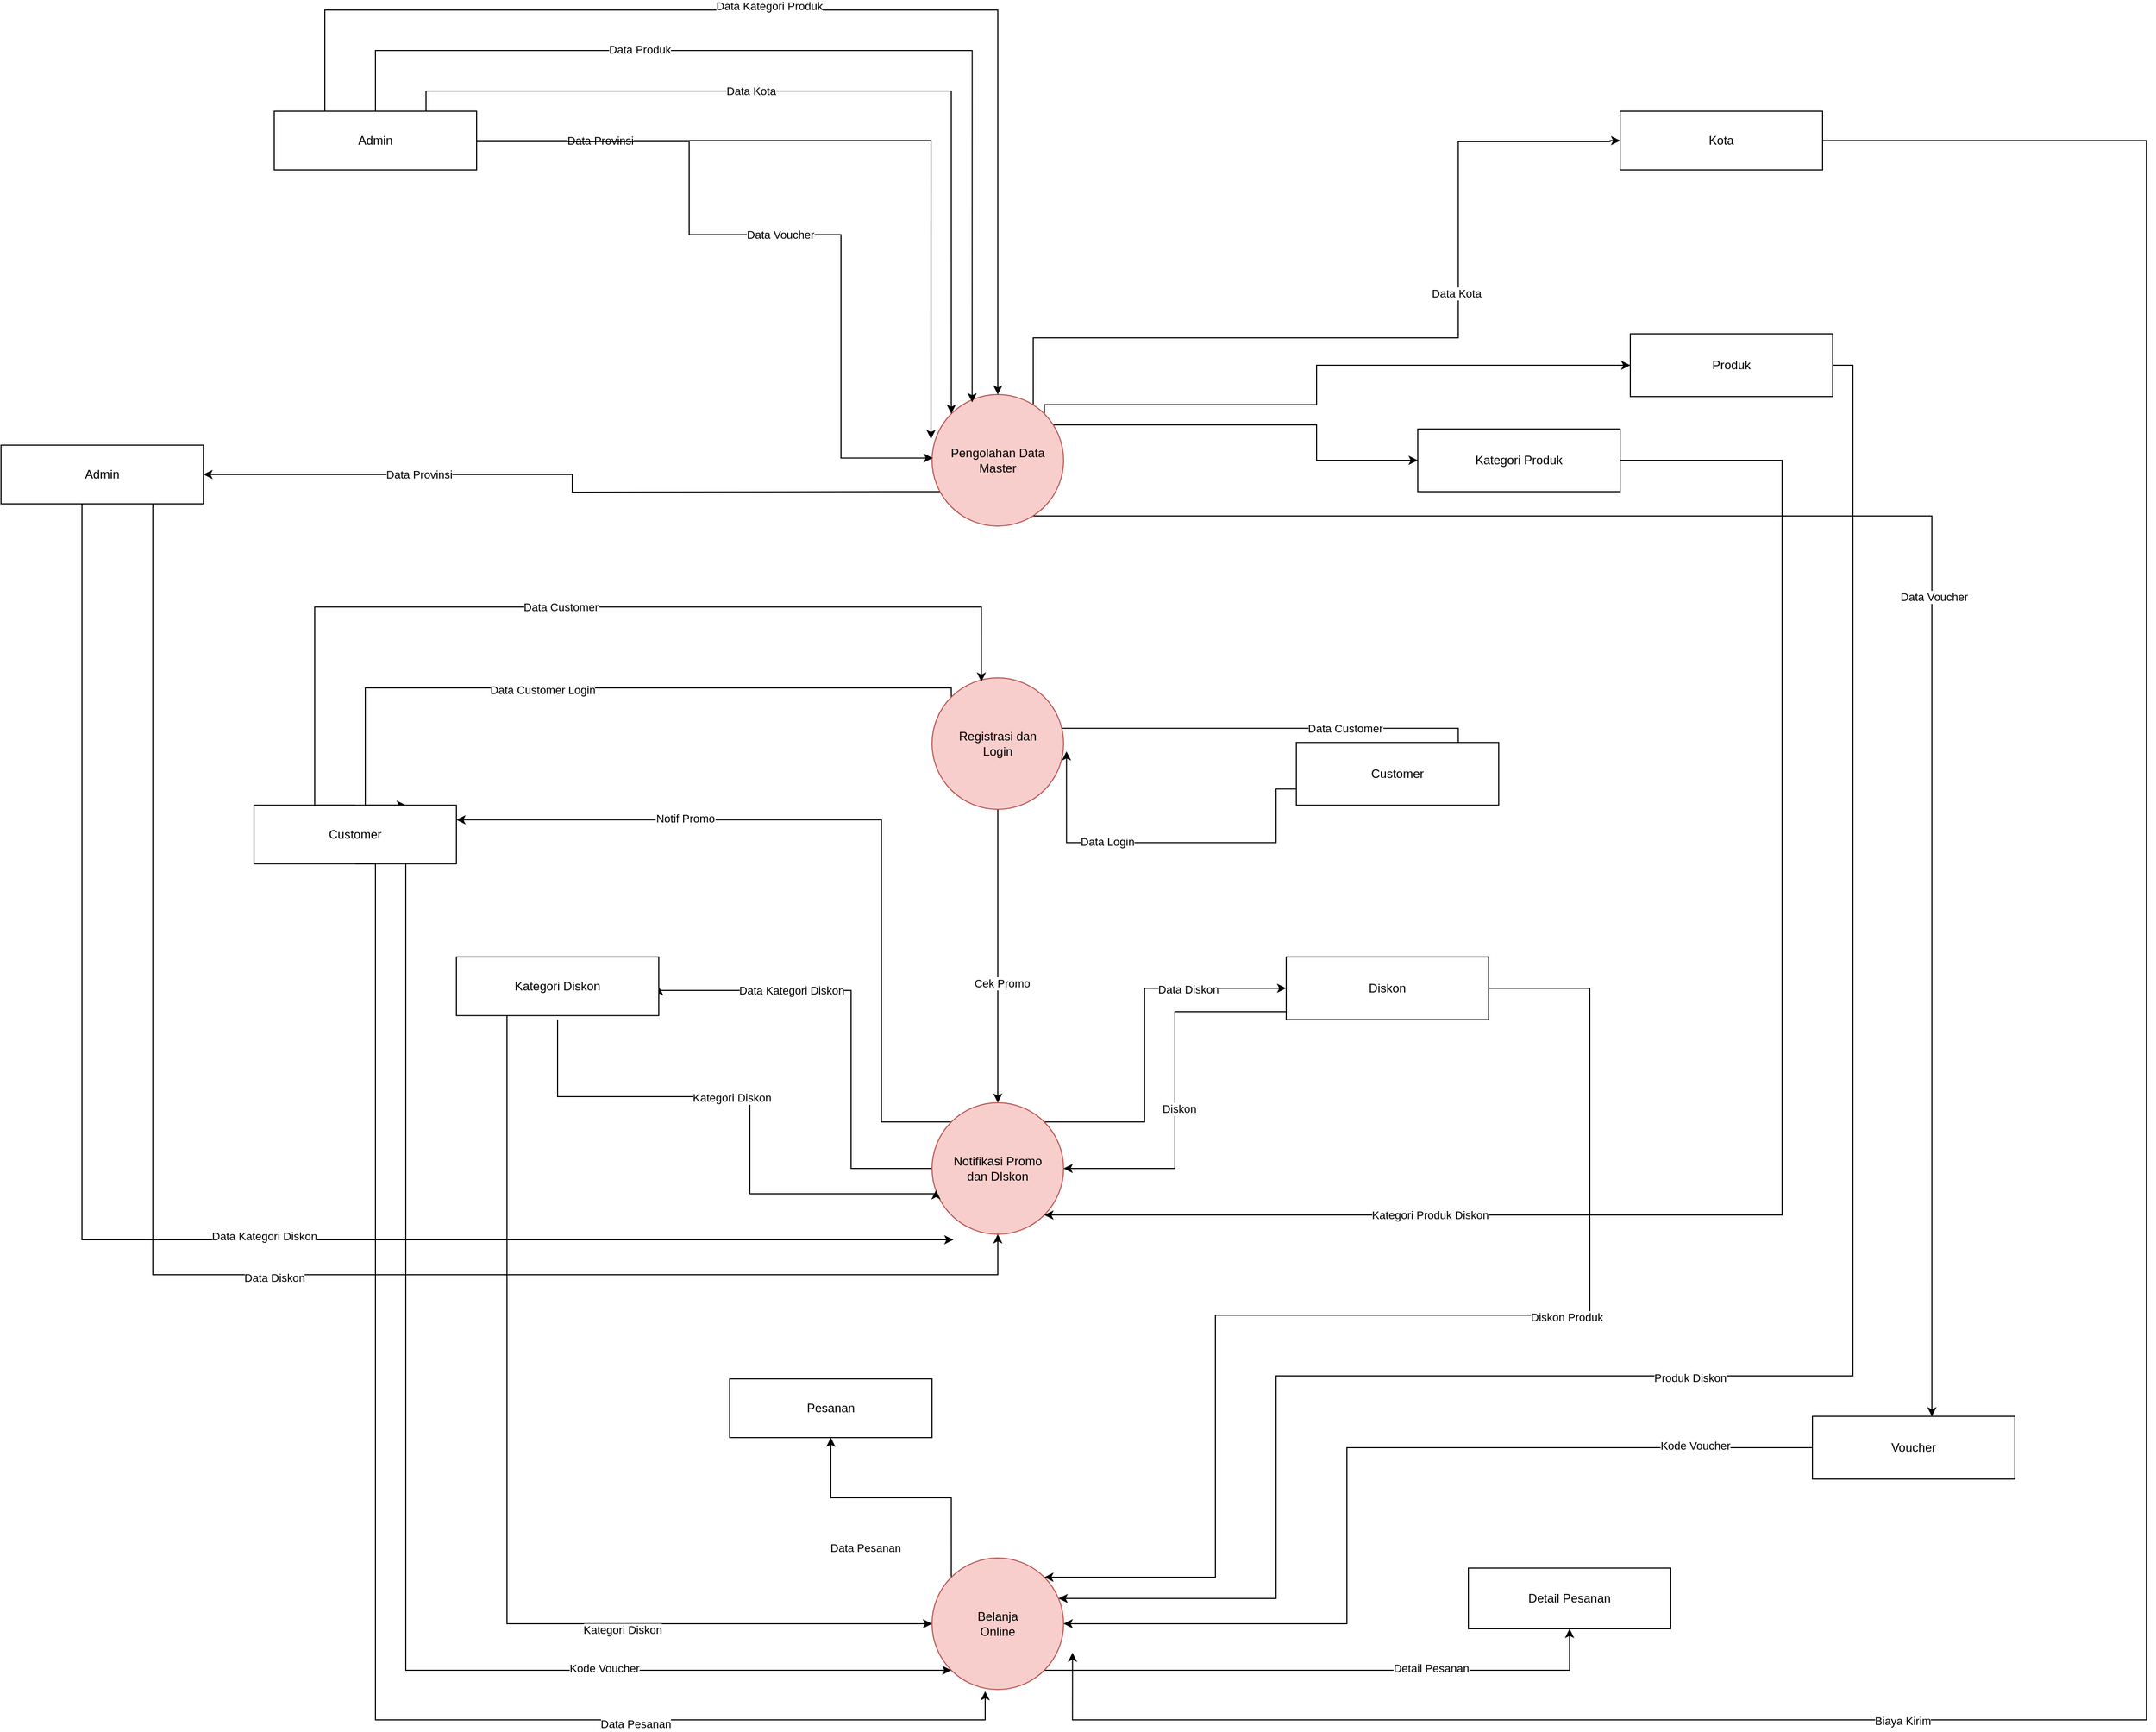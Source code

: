 <mxfile version="21.7.0" type="device">
  <diagram name="Page-1" id="rbsdpLywLu7xKvmBq2uX">
    <mxGraphModel dx="2907" dy="7462" grid="1" gridSize="10" guides="1" tooltips="1" connect="1" arrows="1" fold="1" page="1" pageScale="1" pageWidth="827" pageHeight="1169" background="none" math="0" shadow="0">
      <root>
        <mxCell id="0" />
        <mxCell id="1" parent="0" />
        <mxCell id="CLzROcofnXSxQj7mHR8A-16" style="edgeStyle=orthogonalEdgeStyle;rounded=0;orthogonalLoop=1;jettySize=auto;html=1;exitX=1;exitY=0;exitDx=0;exitDy=0;entryX=0;entryY=0.5;entryDx=0;entryDy=0;" edge="1" parent="1" source="CLzROcofnXSxQj7mHR8A-5" target="CLzROcofnXSxQj7mHR8A-12">
          <mxGeometry relative="1" as="geometry">
            <mxPoint x="1300" y="-4460.865" as="targetPoint" />
            <Array as="points">
              <mxPoint x="1241" y="-4470" />
              <mxPoint x="1510" y="-4470" />
              <mxPoint x="1510" y="-4509" />
            </Array>
          </mxGeometry>
        </mxCell>
        <mxCell id="CLzROcofnXSxQj7mHR8A-18" style="edgeStyle=orthogonalEdgeStyle;rounded=0;orthogonalLoop=1;jettySize=auto;html=1;exitX=1;exitY=0;exitDx=0;exitDy=0;" edge="1" parent="1" source="CLzROcofnXSxQj7mHR8A-5" target="CLzROcofnXSxQj7mHR8A-14">
          <mxGeometry relative="1" as="geometry">
            <Array as="points">
              <mxPoint x="1241" y="-4450" />
              <mxPoint x="1510" y="-4450" />
              <mxPoint x="1510" y="-4415" />
            </Array>
          </mxGeometry>
        </mxCell>
        <mxCell id="CLzROcofnXSxQj7mHR8A-26" style="edgeStyle=orthogonalEdgeStyle;rounded=0;orthogonalLoop=1;jettySize=auto;html=1;" edge="1" parent="1" source="CLzROcofnXSxQj7mHR8A-5">
          <mxGeometry relative="1" as="geometry">
            <mxPoint x="1200.0" y="-4415" as="sourcePoint" />
            <mxPoint x="2118.019" y="-3470" as="targetPoint" />
            <Array as="points">
              <mxPoint x="2118" y="-4360" />
            </Array>
          </mxGeometry>
        </mxCell>
        <mxCell id="CLzROcofnXSxQj7mHR8A-29" value="Data Voucher" style="edgeLabel;html=1;align=center;verticalAlign=middle;resizable=0;points=[];" vertex="1" connectable="0" parent="CLzROcofnXSxQj7mHR8A-26">
          <mxGeometry x="-0.173" relative="1" as="geometry">
            <mxPoint x="155" y="80" as="offset" />
          </mxGeometry>
        </mxCell>
        <mxCell id="CLzROcofnXSxQj7mHR8A-43" style="edgeStyle=orthogonalEdgeStyle;rounded=0;orthogonalLoop=1;jettySize=auto;html=1;entryX=0;entryY=0.5;entryDx=0;entryDy=0;" edge="1" parent="1" target="CLzROcofnXSxQj7mHR8A-10">
          <mxGeometry relative="1" as="geometry">
            <mxPoint x="1230.0" y="-4466.22" as="sourcePoint" />
            <mxPoint x="1841" y="-4720.004" as="targetPoint" />
            <Array as="points">
              <mxPoint x="1230" y="-4536" />
              <mxPoint x="1650" y="-4536" />
              <mxPoint x="1650" y="-4730" />
              <mxPoint x="1800" y="-4730" />
              <mxPoint x="1800" y="-4731" />
            </Array>
          </mxGeometry>
        </mxCell>
        <mxCell id="CLzROcofnXSxQj7mHR8A-44" value="Data Kota" style="edgeLabel;html=1;align=center;verticalAlign=middle;resizable=0;points=[];" vertex="1" connectable="0" parent="CLzROcofnXSxQj7mHR8A-43">
          <mxGeometry x="0.264" y="3" relative="1" as="geometry">
            <mxPoint x="1" as="offset" />
          </mxGeometry>
        </mxCell>
        <mxCell id="CLzROcofnXSxQj7mHR8A-56" style="edgeStyle=orthogonalEdgeStyle;rounded=0;orthogonalLoop=1;jettySize=auto;html=1;exitX=0;exitY=1;exitDx=0;exitDy=0;entryX=1;entryY=0.5;entryDx=0;entryDy=0;" edge="1" parent="1" target="CLzROcofnXSxQj7mHR8A-55">
          <mxGeometry relative="1" as="geometry">
            <mxPoint x="1139.038" y="-4384.038" as="sourcePoint" />
            <mxPoint x="660.0" y="-4416" as="targetPoint" />
          </mxGeometry>
        </mxCell>
        <mxCell id="CLzROcofnXSxQj7mHR8A-57" value="Data Provinsi" style="edgeLabel;html=1;align=center;verticalAlign=middle;resizable=0;points=[];" vertex="1" connectable="0" parent="CLzROcofnXSxQj7mHR8A-56">
          <mxGeometry x="0.433" y="6" relative="1" as="geometry">
            <mxPoint x="1" y="-6" as="offset" />
          </mxGeometry>
        </mxCell>
        <mxCell id="CLzROcofnXSxQj7mHR8A-5" value="Pengolahan Data Master" style="ellipse;whiteSpace=wrap;html=1;aspect=fixed;fillColor=#f8cecc;strokeColor=#b85450;" vertex="1" parent="1">
          <mxGeometry x="1130" y="-4480" width="130" height="130" as="geometry" />
        </mxCell>
        <mxCell id="CLzROcofnXSxQj7mHR8A-36" style="edgeStyle=orthogonalEdgeStyle;rounded=0;orthogonalLoop=1;jettySize=auto;html=1;entryX=0;entryY=0.5;entryDx=0;entryDy=0;" edge="1" parent="1" source="CLzROcofnXSxQj7mHR8A-7" target="CLzROcofnXSxQj7mHR8A-33">
          <mxGeometry relative="1" as="geometry">
            <mxPoint x="1480" y="-4130.14" as="targetPoint" />
            <Array as="points">
              <mxPoint x="1195" y="-4150.14" />
              <mxPoint x="1650" y="-4150.14" />
              <mxPoint x="1650" y="-4105.14" />
            </Array>
          </mxGeometry>
        </mxCell>
        <mxCell id="CLzROcofnXSxQj7mHR8A-37" value="Data Customer" style="edgeLabel;html=1;align=center;verticalAlign=middle;resizable=0;points=[];" vertex="1" connectable="0" parent="CLzROcofnXSxQj7mHR8A-36">
          <mxGeometry x="-0.063" relative="1" as="geometry">
            <mxPoint as="offset" />
          </mxGeometry>
        </mxCell>
        <mxCell id="CLzROcofnXSxQj7mHR8A-60" style="edgeStyle=orthogonalEdgeStyle;rounded=0;orthogonalLoop=1;jettySize=auto;html=1;exitX=0;exitY=0;exitDx=0;exitDy=0;entryX=0.75;entryY=0;entryDx=0;entryDy=0;" edge="1" parent="1" source="CLzROcofnXSxQj7mHR8A-7" target="CLzROcofnXSxQj7mHR8A-31">
          <mxGeometry relative="1" as="geometry">
            <Array as="points">
              <mxPoint x="1149" y="-4190" />
              <mxPoint x="570" y="-4190" />
            </Array>
          </mxGeometry>
        </mxCell>
        <mxCell id="CLzROcofnXSxQj7mHR8A-61" value="Data Customer Login" style="edgeLabel;html=1;align=center;verticalAlign=middle;resizable=0;points=[];" vertex="1" connectable="0" parent="CLzROcofnXSxQj7mHR8A-60">
          <mxGeometry x="0.111" y="2" relative="1" as="geometry">
            <mxPoint as="offset" />
          </mxGeometry>
        </mxCell>
        <mxCell id="CLzROcofnXSxQj7mHR8A-89" style="edgeStyle=orthogonalEdgeStyle;rounded=0;orthogonalLoop=1;jettySize=auto;html=1;entryX=0.5;entryY=0;entryDx=0;entryDy=0;" edge="1" parent="1" source="CLzROcofnXSxQj7mHR8A-7" target="CLzROcofnXSxQj7mHR8A-8">
          <mxGeometry relative="1" as="geometry" />
        </mxCell>
        <mxCell id="CLzROcofnXSxQj7mHR8A-90" value="Cek Promo" style="edgeLabel;html=1;align=center;verticalAlign=middle;resizable=0;points=[];" vertex="1" connectable="0" parent="CLzROcofnXSxQj7mHR8A-89">
          <mxGeometry x="0.183" y="4" relative="1" as="geometry">
            <mxPoint as="offset" />
          </mxGeometry>
        </mxCell>
        <mxCell id="CLzROcofnXSxQj7mHR8A-7" value="Registrasi dan&lt;br&gt;Login" style="ellipse;whiteSpace=wrap;html=1;aspect=fixed;fillColor=#f8cecc;strokeColor=#b85450;" vertex="1" parent="1">
          <mxGeometry x="1130" y="-4200" width="130" height="130" as="geometry" />
        </mxCell>
        <mxCell id="CLzROcofnXSxQj7mHR8A-63" style="edgeStyle=orthogonalEdgeStyle;rounded=0;orthogonalLoop=1;jettySize=auto;html=1;exitX=0;exitY=0;exitDx=0;exitDy=0;entryX=1;entryY=0.25;entryDx=0;entryDy=0;" edge="1" parent="1" source="CLzROcofnXSxQj7mHR8A-8" target="CLzROcofnXSxQj7mHR8A-31">
          <mxGeometry relative="1" as="geometry">
            <Array as="points">
              <mxPoint x="1080" y="-3761" />
              <mxPoint x="1080" y="-4060" />
            </Array>
          </mxGeometry>
        </mxCell>
        <mxCell id="CLzROcofnXSxQj7mHR8A-64" value="Notif Promo" style="edgeLabel;html=1;align=center;verticalAlign=middle;resizable=0;points=[];" vertex="1" connectable="0" parent="CLzROcofnXSxQj7mHR8A-63">
          <mxGeometry x="0.426" y="-2" relative="1" as="geometry">
            <mxPoint as="offset" />
          </mxGeometry>
        </mxCell>
        <mxCell id="CLzROcofnXSxQj7mHR8A-65" style="edgeStyle=orthogonalEdgeStyle;rounded=0;orthogonalLoop=1;jettySize=auto;html=1;exitX=0;exitY=0.5;exitDx=0;exitDy=0;entryX=1;entryY=0.5;entryDx=0;entryDy=0;" edge="1" parent="1" source="CLzROcofnXSxQj7mHR8A-8" target="CLzROcofnXSxQj7mHR8A-32">
          <mxGeometry relative="1" as="geometry">
            <Array as="points">
              <mxPoint x="1050" y="-3715" />
              <mxPoint x="1050" y="-3891" />
            </Array>
          </mxGeometry>
        </mxCell>
        <mxCell id="CLzROcofnXSxQj7mHR8A-66" value="Data Kategori Diskon" style="edgeLabel;html=1;align=center;verticalAlign=middle;resizable=0;points=[];" vertex="1" connectable="0" parent="CLzROcofnXSxQj7mHR8A-65">
          <mxGeometry x="0.7" relative="1" as="geometry">
            <mxPoint x="67" as="offset" />
          </mxGeometry>
        </mxCell>
        <mxCell id="CLzROcofnXSxQj7mHR8A-87" style="edgeStyle=orthogonalEdgeStyle;rounded=0;orthogonalLoop=1;jettySize=auto;html=1;exitX=1;exitY=0;exitDx=0;exitDy=0;entryX=0;entryY=0.5;entryDx=0;entryDy=0;" edge="1" parent="1" source="CLzROcofnXSxQj7mHR8A-8" target="CLzROcofnXSxQj7mHR8A-34">
          <mxGeometry relative="1" as="geometry">
            <Array as="points">
              <mxPoint x="1340" y="-3761" />
              <mxPoint x="1340" y="-3893" />
            </Array>
          </mxGeometry>
        </mxCell>
        <mxCell id="CLzROcofnXSxQj7mHR8A-88" value="Data Diskon" style="edgeLabel;html=1;align=center;verticalAlign=middle;resizable=0;points=[];" vertex="1" connectable="0" parent="CLzROcofnXSxQj7mHR8A-87">
          <mxGeometry x="0.477" y="-1" relative="1" as="geometry">
            <mxPoint as="offset" />
          </mxGeometry>
        </mxCell>
        <mxCell id="CLzROcofnXSxQj7mHR8A-8" value="Notifikasi Promo&lt;br&gt;dan DIskon" style="ellipse;whiteSpace=wrap;html=1;aspect=fixed;fillColor=#f8cecc;strokeColor=#b85450;" vertex="1" parent="1">
          <mxGeometry x="1130" y="-3780" width="130" height="130" as="geometry" />
        </mxCell>
        <mxCell id="CLzROcofnXSxQj7mHR8A-92" style="edgeStyle=orthogonalEdgeStyle;rounded=0;orthogonalLoop=1;jettySize=auto;html=1;exitX=0;exitY=0;exitDx=0;exitDy=0;" edge="1" parent="1" source="CLzROcofnXSxQj7mHR8A-9" target="CLzROcofnXSxQj7mHR8A-91">
          <mxGeometry relative="1" as="geometry" />
        </mxCell>
        <mxCell id="CLzROcofnXSxQj7mHR8A-94" value="Data Pesanan" style="edgeLabel;html=1;align=center;verticalAlign=middle;resizable=0;points=[];" vertex="1" connectable="0" parent="CLzROcofnXSxQj7mHR8A-92">
          <mxGeometry x="0.51" y="3" relative="1" as="geometry">
            <mxPoint x="30" y="46" as="offset" />
          </mxGeometry>
        </mxCell>
        <mxCell id="CLzROcofnXSxQj7mHR8A-95" style="edgeStyle=orthogonalEdgeStyle;rounded=0;orthogonalLoop=1;jettySize=auto;html=1;exitX=1;exitY=1;exitDx=0;exitDy=0;entryX=0.5;entryY=1;entryDx=0;entryDy=0;" edge="1" parent="1" source="CLzROcofnXSxQj7mHR8A-9" target="CLzROcofnXSxQj7mHR8A-35">
          <mxGeometry relative="1" as="geometry" />
        </mxCell>
        <mxCell id="CLzROcofnXSxQj7mHR8A-96" value="Detail Pesanan" style="edgeLabel;html=1;align=center;verticalAlign=middle;resizable=0;points=[];" vertex="1" connectable="0" parent="CLzROcofnXSxQj7mHR8A-95">
          <mxGeometry x="0.363" y="2" relative="1" as="geometry">
            <mxPoint as="offset" />
          </mxGeometry>
        </mxCell>
        <mxCell id="CLzROcofnXSxQj7mHR8A-9" value="Belanja&lt;br&gt;Online" style="ellipse;whiteSpace=wrap;html=1;aspect=fixed;fillColor=#f8cecc;strokeColor=#b85450;" vertex="1" parent="1">
          <mxGeometry x="1130" y="-3330" width="130" height="130" as="geometry" />
        </mxCell>
        <mxCell id="CLzROcofnXSxQj7mHR8A-74" style="edgeStyle=orthogonalEdgeStyle;rounded=0;orthogonalLoop=1;jettySize=auto;html=1;entryX=1.068;entryY=0.72;entryDx=0;entryDy=0;entryPerimeter=0;" edge="1" parent="1" source="CLzROcofnXSxQj7mHR8A-10" target="CLzROcofnXSxQj7mHR8A-9">
          <mxGeometry relative="1" as="geometry">
            <Array as="points">
              <mxPoint x="2330" y="-4731" />
              <mxPoint x="2330" y="-3170" />
              <mxPoint x="1269" y="-3170" />
            </Array>
          </mxGeometry>
        </mxCell>
        <mxCell id="CLzROcofnXSxQj7mHR8A-75" value="Biaya Kirim" style="edgeLabel;html=1;align=center;verticalAlign=middle;resizable=0;points=[];" vertex="1" connectable="0" parent="CLzROcofnXSxQj7mHR8A-74">
          <mxGeometry x="0.41" y="1" relative="1" as="geometry">
            <mxPoint x="-1" as="offset" />
          </mxGeometry>
        </mxCell>
        <mxCell id="CLzROcofnXSxQj7mHR8A-10" value="Kota" style="rounded=0;whiteSpace=wrap;html=1;" vertex="1" parent="1">
          <mxGeometry x="1810" y="-4760" width="200" height="58" as="geometry" />
        </mxCell>
        <mxCell id="CLzROcofnXSxQj7mHR8A-78" style="edgeStyle=orthogonalEdgeStyle;rounded=0;orthogonalLoop=1;jettySize=auto;html=1;" edge="1" parent="1" source="CLzROcofnXSxQj7mHR8A-12" target="CLzROcofnXSxQj7mHR8A-9">
          <mxGeometry relative="1" as="geometry">
            <Array as="points">
              <mxPoint x="2040" y="-4509" />
              <mxPoint x="2040" y="-3510" />
              <mxPoint x="1470" y="-3510" />
              <mxPoint x="1470" y="-3290" />
            </Array>
          </mxGeometry>
        </mxCell>
        <mxCell id="CLzROcofnXSxQj7mHR8A-79" value="Produk Diskon" style="edgeLabel;html=1;align=center;verticalAlign=middle;resizable=0;points=[];" vertex="1" connectable="0" parent="CLzROcofnXSxQj7mHR8A-78">
          <mxGeometry x="0.167" y="2" relative="1" as="geometry">
            <mxPoint x="1" as="offset" />
          </mxGeometry>
        </mxCell>
        <mxCell id="CLzROcofnXSxQj7mHR8A-12" value="Produk" style="rounded=0;whiteSpace=wrap;html=1;" vertex="1" parent="1">
          <mxGeometry x="1820" y="-4540" width="200" height="62" as="geometry" />
        </mxCell>
        <mxCell id="CLzROcofnXSxQj7mHR8A-85" style="edgeStyle=orthogonalEdgeStyle;rounded=0;orthogonalLoop=1;jettySize=auto;html=1;entryX=1;entryY=1;entryDx=0;entryDy=0;" edge="1" parent="1" source="CLzROcofnXSxQj7mHR8A-14" target="CLzROcofnXSxQj7mHR8A-8">
          <mxGeometry relative="1" as="geometry">
            <Array as="points">
              <mxPoint x="1970" y="-4415" />
              <mxPoint x="1970" y="-3669" />
            </Array>
          </mxGeometry>
        </mxCell>
        <mxCell id="CLzROcofnXSxQj7mHR8A-86" value="Kategori Produk Diskon" style="edgeLabel;html=1;align=center;verticalAlign=middle;resizable=0;points=[];" vertex="1" connectable="0" parent="CLzROcofnXSxQj7mHR8A-85">
          <mxGeometry x="0.534" relative="1" as="geometry">
            <mxPoint as="offset" />
          </mxGeometry>
        </mxCell>
        <mxCell id="CLzROcofnXSxQj7mHR8A-14" value="Kategori Produk" style="rounded=0;whiteSpace=wrap;html=1;" vertex="1" parent="1">
          <mxGeometry x="1610" y="-4446" width="200" height="62" as="geometry" />
        </mxCell>
        <mxCell id="CLzROcofnXSxQj7mHR8A-76" style="edgeStyle=orthogonalEdgeStyle;rounded=0;orthogonalLoop=1;jettySize=auto;html=1;entryX=1;entryY=0.5;entryDx=0;entryDy=0;" edge="1" parent="1" source="CLzROcofnXSxQj7mHR8A-25" target="CLzROcofnXSxQj7mHR8A-9">
          <mxGeometry relative="1" as="geometry">
            <Array as="points">
              <mxPoint x="1540" y="-3439" />
              <mxPoint x="1540" y="-3265" />
            </Array>
          </mxGeometry>
        </mxCell>
        <mxCell id="CLzROcofnXSxQj7mHR8A-77" value="Kode Voucher" style="edgeLabel;html=1;align=center;verticalAlign=middle;resizable=0;points=[];" vertex="1" connectable="0" parent="CLzROcofnXSxQj7mHR8A-76">
          <mxGeometry x="-0.746" y="-2" relative="1" as="geometry">
            <mxPoint as="offset" />
          </mxGeometry>
        </mxCell>
        <mxCell id="CLzROcofnXSxQj7mHR8A-25" value="Voucher" style="rounded=0;whiteSpace=wrap;html=1;" vertex="1" parent="1">
          <mxGeometry x="2000" y="-3470" width="200" height="62" as="geometry" />
        </mxCell>
        <mxCell id="CLzROcofnXSxQj7mHR8A-45" style="edgeStyle=orthogonalEdgeStyle;rounded=0;orthogonalLoop=1;jettySize=auto;html=1;exitX=0.25;exitY=0;exitDx=0;exitDy=0;" edge="1" parent="1" source="CLzROcofnXSxQj7mHR8A-30" target="CLzROcofnXSxQj7mHR8A-5">
          <mxGeometry relative="1" as="geometry">
            <Array as="points">
              <mxPoint x="530" y="-4860" />
              <mxPoint x="1195" y="-4860" />
            </Array>
          </mxGeometry>
        </mxCell>
        <mxCell id="CLzROcofnXSxQj7mHR8A-46" value="Data Kategori Produk" style="edgeLabel;html=1;align=center;verticalAlign=middle;resizable=0;points=[];" vertex="1" connectable="0" parent="CLzROcofnXSxQj7mHR8A-45">
          <mxGeometry x="-0.059" y="4" relative="1" as="geometry">
            <mxPoint as="offset" />
          </mxGeometry>
        </mxCell>
        <mxCell id="CLzROcofnXSxQj7mHR8A-47" style="edgeStyle=orthogonalEdgeStyle;rounded=0;orthogonalLoop=1;jettySize=auto;html=1;exitX=0.5;exitY=0;exitDx=0;exitDy=0;entryX=0.305;entryY=0.059;entryDx=0;entryDy=0;entryPerimeter=0;" edge="1" parent="1" source="CLzROcofnXSxQj7mHR8A-30" target="CLzROcofnXSxQj7mHR8A-5">
          <mxGeometry relative="1" as="geometry">
            <Array as="points">
              <mxPoint x="580" y="-4820" />
              <mxPoint x="1170" y="-4820" />
            </Array>
          </mxGeometry>
        </mxCell>
        <mxCell id="CLzROcofnXSxQj7mHR8A-48" value="Data Produk" style="edgeLabel;html=1;align=center;verticalAlign=middle;resizable=0;points=[];" vertex="1" connectable="0" parent="CLzROcofnXSxQj7mHR8A-47">
          <mxGeometry x="-0.356" y="1" relative="1" as="geometry">
            <mxPoint as="offset" />
          </mxGeometry>
        </mxCell>
        <mxCell id="CLzROcofnXSxQj7mHR8A-49" style="edgeStyle=orthogonalEdgeStyle;rounded=0;orthogonalLoop=1;jettySize=auto;html=1;exitX=0.75;exitY=0;exitDx=0;exitDy=0;entryX=0;entryY=0;entryDx=0;entryDy=0;" edge="1" parent="1" source="CLzROcofnXSxQj7mHR8A-30" target="CLzROcofnXSxQj7mHR8A-5">
          <mxGeometry relative="1" as="geometry" />
        </mxCell>
        <mxCell id="CLzROcofnXSxQj7mHR8A-50" value="Data Kota" style="edgeLabel;html=1;align=center;verticalAlign=middle;resizable=0;points=[];" vertex="1" connectable="0" parent="CLzROcofnXSxQj7mHR8A-49">
          <mxGeometry x="-0.206" relative="1" as="geometry">
            <mxPoint as="offset" />
          </mxGeometry>
        </mxCell>
        <mxCell id="CLzROcofnXSxQj7mHR8A-51" style="edgeStyle=orthogonalEdgeStyle;rounded=0;orthogonalLoop=1;jettySize=auto;html=1;exitX=1;exitY=0.5;exitDx=0;exitDy=0;entryX=-0.008;entryY=0.338;entryDx=0;entryDy=0;entryPerimeter=0;" edge="1" parent="1" source="CLzROcofnXSxQj7mHR8A-30" target="CLzROcofnXSxQj7mHR8A-5">
          <mxGeometry relative="1" as="geometry">
            <Array as="points">
              <mxPoint x="1129" y="-4731" />
            </Array>
          </mxGeometry>
        </mxCell>
        <mxCell id="CLzROcofnXSxQj7mHR8A-52" value="Data Provinsi" style="edgeLabel;html=1;align=center;verticalAlign=middle;resizable=0;points=[];" vertex="1" connectable="0" parent="CLzROcofnXSxQj7mHR8A-51">
          <mxGeometry x="-0.672" relative="1" as="geometry">
            <mxPoint as="offset" />
          </mxGeometry>
        </mxCell>
        <mxCell id="CLzROcofnXSxQj7mHR8A-53" style="edgeStyle=orthogonalEdgeStyle;rounded=0;orthogonalLoop=1;jettySize=auto;html=1;exitX=1;exitY=1;exitDx=0;exitDy=0;entryX=0.006;entryY=0.698;entryDx=0;entryDy=0;entryPerimeter=0;" edge="1" parent="1">
          <mxGeometry relative="1" as="geometry">
            <mxPoint x="680.0" y="-4730" as="sourcePoint" />
            <mxPoint x="1130.78" y="-4417.26" as="targetPoint" />
            <Array as="points">
              <mxPoint x="890" y="-4730" />
              <mxPoint x="890" y="-4638" />
              <mxPoint x="1040" y="-4638" />
              <mxPoint x="1040" y="-4417" />
            </Array>
          </mxGeometry>
        </mxCell>
        <mxCell id="CLzROcofnXSxQj7mHR8A-54" value="Data Voucher" style="edgeLabel;html=1;align=center;verticalAlign=middle;resizable=0;points=[];" vertex="1" connectable="0" parent="CLzROcofnXSxQj7mHR8A-53">
          <mxGeometry x="-0.005" y="-4" relative="1" as="geometry">
            <mxPoint x="12" y="-4" as="offset" />
          </mxGeometry>
        </mxCell>
        <mxCell id="CLzROcofnXSxQj7mHR8A-30" value="Admin" style="rounded=0;whiteSpace=wrap;html=1;" vertex="1" parent="1">
          <mxGeometry x="480" y="-4760" width="200" height="58" as="geometry" />
        </mxCell>
        <mxCell id="CLzROcofnXSxQj7mHR8A-58" style="edgeStyle=orthogonalEdgeStyle;rounded=0;orthogonalLoop=1;jettySize=auto;html=1;exitX=0.5;exitY=0;exitDx=0;exitDy=0;entryX=0.375;entryY=0.029;entryDx=0;entryDy=0;entryPerimeter=0;" edge="1" parent="1" source="CLzROcofnXSxQj7mHR8A-31" target="CLzROcofnXSxQj7mHR8A-7">
          <mxGeometry relative="1" as="geometry">
            <Array as="points">
              <mxPoint x="520" y="-4270" />
              <mxPoint x="1179" y="-4270" />
            </Array>
          </mxGeometry>
        </mxCell>
        <mxCell id="CLzROcofnXSxQj7mHR8A-59" value="Data Customer" style="edgeLabel;html=1;align=center;verticalAlign=middle;resizable=0;points=[];" vertex="1" connectable="0" parent="CLzROcofnXSxQj7mHR8A-58">
          <mxGeometry x="-0.012" relative="1" as="geometry">
            <mxPoint as="offset" />
          </mxGeometry>
        </mxCell>
        <mxCell id="CLzROcofnXSxQj7mHR8A-100" style="edgeStyle=orthogonalEdgeStyle;rounded=0;orthogonalLoop=1;jettySize=auto;html=1;exitX=0.75;exitY=1;exitDx=0;exitDy=0;entryX=0;entryY=1;entryDx=0;entryDy=0;" edge="1" parent="1" source="CLzROcofnXSxQj7mHR8A-31" target="CLzROcofnXSxQj7mHR8A-9">
          <mxGeometry relative="1" as="geometry">
            <Array as="points">
              <mxPoint x="610" y="-3219" />
            </Array>
          </mxGeometry>
        </mxCell>
        <mxCell id="CLzROcofnXSxQj7mHR8A-101" value="Kode Voucher" style="edgeLabel;html=1;align=center;verticalAlign=middle;resizable=0;points=[];" vertex="1" connectable="0" parent="CLzROcofnXSxQj7mHR8A-100">
          <mxGeometry x="0.487" y="2" relative="1" as="geometry">
            <mxPoint x="-1" as="offset" />
          </mxGeometry>
        </mxCell>
        <mxCell id="CLzROcofnXSxQj7mHR8A-102" style="edgeStyle=orthogonalEdgeStyle;rounded=0;orthogonalLoop=1;jettySize=auto;html=1;exitX=0.5;exitY=1;exitDx=0;exitDy=0;entryX=0.404;entryY=1.013;entryDx=0;entryDy=0;entryPerimeter=0;" edge="1" parent="1" source="CLzROcofnXSxQj7mHR8A-31" target="CLzROcofnXSxQj7mHR8A-9">
          <mxGeometry relative="1" as="geometry">
            <Array as="points">
              <mxPoint x="580" y="-4016" />
              <mxPoint x="580" y="-3170" />
              <mxPoint x="1183" y="-3170" />
            </Array>
          </mxGeometry>
        </mxCell>
        <mxCell id="CLzROcofnXSxQj7mHR8A-103" value="Data Pesanan" style="edgeLabel;html=1;align=center;verticalAlign=middle;resizable=0;points=[];" vertex="1" connectable="0" parent="CLzROcofnXSxQj7mHR8A-102">
          <mxGeometry x="0.5" y="-4" relative="1" as="geometry">
            <mxPoint as="offset" />
          </mxGeometry>
        </mxCell>
        <mxCell id="CLzROcofnXSxQj7mHR8A-31" value="Customer" style="rounded=0;whiteSpace=wrap;html=1;" vertex="1" parent="1">
          <mxGeometry x="460" y="-4074.14" width="200" height="58" as="geometry" />
        </mxCell>
        <mxCell id="CLzROcofnXSxQj7mHR8A-67" style="edgeStyle=orthogonalEdgeStyle;rounded=0;orthogonalLoop=1;jettySize=auto;html=1;entryX=0.03;entryY=0.665;entryDx=0;entryDy=0;entryPerimeter=0;" edge="1" parent="1" target="CLzROcofnXSxQj7mHR8A-8">
          <mxGeometry relative="1" as="geometry">
            <mxPoint x="760" y="-3862.14" as="sourcePoint" />
            <mxPoint x="1089.038" y="-3665.038" as="targetPoint" />
            <Array as="points">
              <mxPoint x="760" y="-3786" />
              <mxPoint x="950" y="-3786" />
              <mxPoint x="950" y="-3690" />
              <mxPoint x="1134" y="-3690" />
            </Array>
          </mxGeometry>
        </mxCell>
        <mxCell id="CLzROcofnXSxQj7mHR8A-97" value="Kategori Diskon" style="edgeLabel;html=1;align=center;verticalAlign=middle;resizable=0;points=[];" vertex="1" connectable="0" parent="CLzROcofnXSxQj7mHR8A-67">
          <mxGeometry x="-0.097" y="-1" relative="1" as="geometry">
            <mxPoint as="offset" />
          </mxGeometry>
        </mxCell>
        <mxCell id="CLzROcofnXSxQj7mHR8A-98" style="edgeStyle=orthogonalEdgeStyle;rounded=0;orthogonalLoop=1;jettySize=auto;html=1;exitX=0.25;exitY=1;exitDx=0;exitDy=0;entryX=0;entryY=0.5;entryDx=0;entryDy=0;" edge="1" parent="1" source="CLzROcofnXSxQj7mHR8A-32" target="CLzROcofnXSxQj7mHR8A-9">
          <mxGeometry relative="1" as="geometry" />
        </mxCell>
        <mxCell id="CLzROcofnXSxQj7mHR8A-99" value="Kategori Diskon" style="edgeLabel;html=1;align=center;verticalAlign=middle;resizable=0;points=[];" vertex="1" connectable="0" parent="CLzROcofnXSxQj7mHR8A-98">
          <mxGeometry x="0.399" y="-6" relative="1" as="geometry">
            <mxPoint as="offset" />
          </mxGeometry>
        </mxCell>
        <mxCell id="CLzROcofnXSxQj7mHR8A-32" value="Kategori Diskon" style="rounded=0;whiteSpace=wrap;html=1;" vertex="1" parent="1">
          <mxGeometry x="660" y="-3924.14" width="200" height="58" as="geometry" />
        </mxCell>
        <mxCell id="CLzROcofnXSxQj7mHR8A-38" style="edgeStyle=orthogonalEdgeStyle;rounded=0;orthogonalLoop=1;jettySize=auto;html=1;entryX=1.022;entryY=0.559;entryDx=0;entryDy=0;entryPerimeter=0;" edge="1" parent="1" source="CLzROcofnXSxQj7mHR8A-33" target="CLzROcofnXSxQj7mHR8A-7">
          <mxGeometry relative="1" as="geometry">
            <Array as="points">
              <mxPoint x="1470" y="-4090.14" />
              <mxPoint x="1470" y="-4037.14" />
            </Array>
          </mxGeometry>
        </mxCell>
        <mxCell id="CLzROcofnXSxQj7mHR8A-39" value="Data Login" style="edgeLabel;html=1;align=center;verticalAlign=middle;resizable=0;points=[];" vertex="1" connectable="0" parent="CLzROcofnXSxQj7mHR8A-38">
          <mxGeometry x="0.295" y="-1" relative="1" as="geometry">
            <mxPoint as="offset" />
          </mxGeometry>
        </mxCell>
        <mxCell id="CLzROcofnXSxQj7mHR8A-33" value="Customer" style="rounded=0;whiteSpace=wrap;html=1;" vertex="1" parent="1">
          <mxGeometry x="1490" y="-4136.14" width="200" height="62" as="geometry" />
        </mxCell>
        <mxCell id="CLzROcofnXSxQj7mHR8A-80" style="edgeStyle=orthogonalEdgeStyle;rounded=0;orthogonalLoop=1;jettySize=auto;html=1;entryX=1;entryY=0;entryDx=0;entryDy=0;" edge="1" parent="1" source="CLzROcofnXSxQj7mHR8A-34" target="CLzROcofnXSxQj7mHR8A-9">
          <mxGeometry relative="1" as="geometry">
            <Array as="points">
              <mxPoint x="1780" y="-3570" />
              <mxPoint x="1410" y="-3570" />
              <mxPoint x="1410" y="-3311" />
            </Array>
          </mxGeometry>
        </mxCell>
        <mxCell id="CLzROcofnXSxQj7mHR8A-81" value="Diskon Produk" style="edgeLabel;html=1;align=center;verticalAlign=middle;resizable=0;points=[];" vertex="1" connectable="0" parent="CLzROcofnXSxQj7mHR8A-80">
          <mxGeometry x="-0.267" y="2" relative="1" as="geometry">
            <mxPoint x="1" as="offset" />
          </mxGeometry>
        </mxCell>
        <mxCell id="CLzROcofnXSxQj7mHR8A-82" style="edgeStyle=orthogonalEdgeStyle;rounded=0;orthogonalLoop=1;jettySize=auto;html=1;exitX=0;exitY=0.5;exitDx=0;exitDy=0;entryX=1;entryY=0.5;entryDx=0;entryDy=0;" edge="1" parent="1" source="CLzROcofnXSxQj7mHR8A-34" target="CLzROcofnXSxQj7mHR8A-8">
          <mxGeometry relative="1" as="geometry">
            <Array as="points">
              <mxPoint x="1480" y="-3870" />
              <mxPoint x="1370" y="-3870" />
              <mxPoint x="1370" y="-3715" />
            </Array>
          </mxGeometry>
        </mxCell>
        <mxCell id="CLzROcofnXSxQj7mHR8A-83" value="Diskon" style="edgeLabel;html=1;align=center;verticalAlign=middle;resizable=0;points=[];" vertex="1" connectable="0" parent="CLzROcofnXSxQj7mHR8A-82">
          <mxGeometry x="0.154" y="4" relative="1" as="geometry">
            <mxPoint y="-1" as="offset" />
          </mxGeometry>
        </mxCell>
        <mxCell id="CLzROcofnXSxQj7mHR8A-34" value="Diskon" style="rounded=0;whiteSpace=wrap;html=1;" vertex="1" parent="1">
          <mxGeometry x="1480" y="-3924.14" width="200" height="62" as="geometry" />
        </mxCell>
        <mxCell id="CLzROcofnXSxQj7mHR8A-35" value="Detail Pesanan" style="rounded=0;whiteSpace=wrap;html=1;" vertex="1" parent="1">
          <mxGeometry x="1660" y="-3320" width="200" height="60" as="geometry" />
        </mxCell>
        <mxCell id="CLzROcofnXSxQj7mHR8A-68" style="edgeStyle=orthogonalEdgeStyle;rounded=0;orthogonalLoop=1;jettySize=auto;html=1;exitX=0.75;exitY=1;exitDx=0;exitDy=0;entryX=0.5;entryY=1;entryDx=0;entryDy=0;" edge="1" parent="1" source="CLzROcofnXSxQj7mHR8A-55" target="CLzROcofnXSxQj7mHR8A-8">
          <mxGeometry relative="1" as="geometry">
            <Array as="points">
              <mxPoint x="360" y="-3610" />
              <mxPoint x="1195" y="-3610" />
            </Array>
          </mxGeometry>
        </mxCell>
        <mxCell id="CLzROcofnXSxQj7mHR8A-72" value="Data Diskon" style="edgeLabel;html=1;align=center;verticalAlign=middle;resizable=0;points=[];" vertex="1" connectable="0" parent="CLzROcofnXSxQj7mHR8A-68">
          <mxGeometry x="0.456" y="-3" relative="1" as="geometry">
            <mxPoint x="-310" as="offset" />
          </mxGeometry>
        </mxCell>
        <mxCell id="CLzROcofnXSxQj7mHR8A-69" style="edgeStyle=orthogonalEdgeStyle;rounded=0;orthogonalLoop=1;jettySize=auto;html=1;entryX=0.163;entryY=1.042;entryDx=0;entryDy=0;entryPerimeter=0;" edge="1" parent="1" source="CLzROcofnXSxQj7mHR8A-55" target="CLzROcofnXSxQj7mHR8A-8">
          <mxGeometry relative="1" as="geometry">
            <Array as="points">
              <mxPoint x="290" y="-3644" />
            </Array>
          </mxGeometry>
        </mxCell>
        <mxCell id="CLzROcofnXSxQj7mHR8A-71" value="Data Kategori Diskon" style="edgeLabel;html=1;align=center;verticalAlign=middle;resizable=0;points=[];" vertex="1" connectable="0" parent="CLzROcofnXSxQj7mHR8A-69">
          <mxGeometry x="0.409" y="4" relative="1" as="geometry">
            <mxPoint x="-212" as="offset" />
          </mxGeometry>
        </mxCell>
        <mxCell id="CLzROcofnXSxQj7mHR8A-55" value="Admin" style="rounded=0;whiteSpace=wrap;html=1;" vertex="1" parent="1">
          <mxGeometry x="210" y="-4430" width="200" height="58" as="geometry" />
        </mxCell>
        <mxCell id="CLzROcofnXSxQj7mHR8A-91" value="Pesanan" style="rounded=0;whiteSpace=wrap;html=1;" vertex="1" parent="1">
          <mxGeometry x="930" y="-3507" width="200" height="58" as="geometry" />
        </mxCell>
      </root>
    </mxGraphModel>
  </diagram>
</mxfile>
